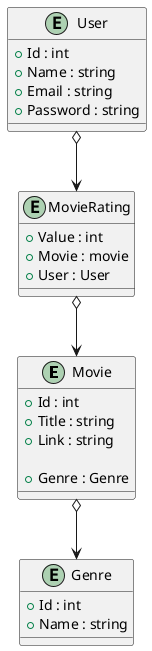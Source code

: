 @startuml "Model"


entity Movie{
    +Id : int 
    + Title : string
    +Link : string
    
    + Genre : Genre
}
entity User{

    +Id : int
    +Name : string
    +Email : string
    +Password : string
   
   
}




entity Genre{

+ Id : int
+ Name : string

}

entity MovieRating{
+ Value : int
+ Movie : movie
+ User : User



}
User o--> MovieRating
MovieRating o--> Movie
Movie o--> Genre

@enduml